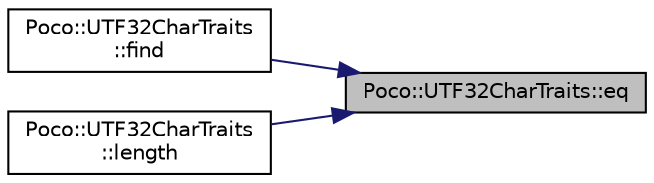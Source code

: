digraph "Poco::UTF32CharTraits::eq"
{
 // LATEX_PDF_SIZE
  edge [fontname="Helvetica",fontsize="10",labelfontname="Helvetica",labelfontsize="10"];
  node [fontname="Helvetica",fontsize="10",shape=record];
  rankdir="RL";
  Node1 [label="Poco::UTF32CharTraits::eq",height=0.2,width=0.4,color="black", fillcolor="grey75", style="filled", fontcolor="black",tooltip=" "];
  Node1 -> Node2 [dir="back",color="midnightblue",fontsize="10",style="solid",fontname="Helvetica"];
  Node2 [label="Poco::UTF32CharTraits\l::find",height=0.2,width=0.4,color="black", fillcolor="white", style="filled",URL="$structPoco_1_1UTF32CharTraits.html#a10c1e83f73928625357fed51b57cd716",tooltip=" "];
  Node1 -> Node3 [dir="back",color="midnightblue",fontsize="10",style="solid",fontname="Helvetica"];
  Node3 [label="Poco::UTF32CharTraits\l::length",height=0.2,width=0.4,color="black", fillcolor="white", style="filled",URL="$structPoco_1_1UTF32CharTraits.html#a4fe8a87833b306d283910057c033d6f0",tooltip=" "];
}
